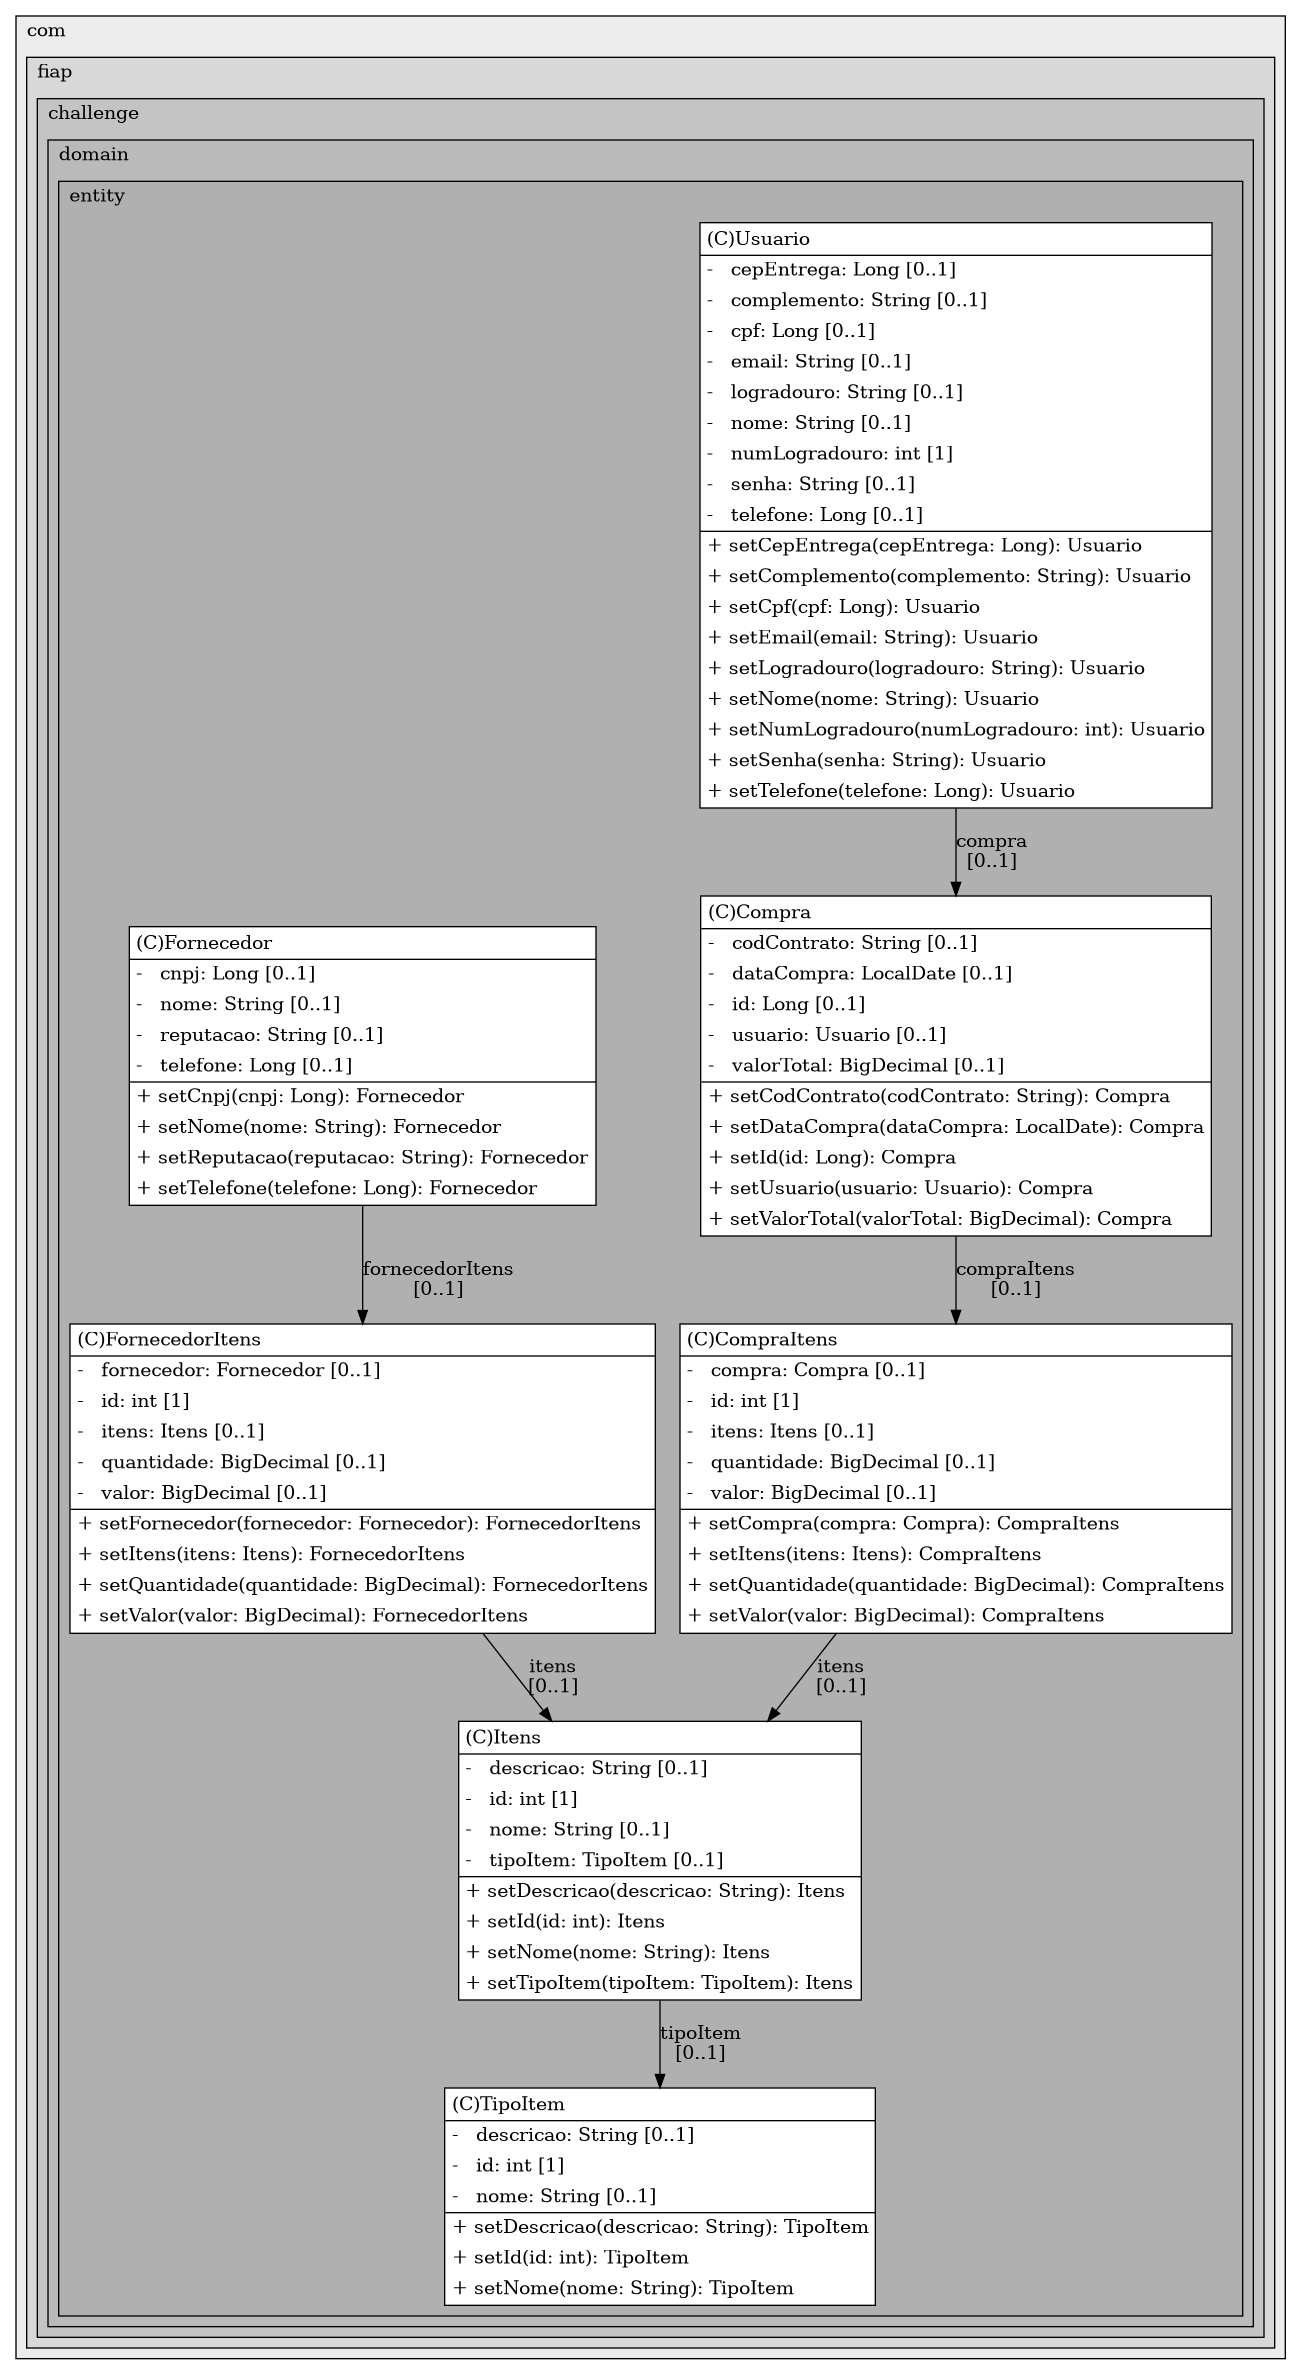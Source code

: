 @startuml

/' diagram meta data start
config=StructureConfiguration;
{
  "projectClassification": {
    "searchMode": "OpenProject", // OpenProject, AllProjects
    "includedProjects": "",
    "pathEndKeywords": "*.impl",
    "isClientPath": "",
    "isClientName": "",
    "isTestPath": "",
    "isTestName": "",
    "isMappingPath": "",
    "isMappingName": "",
    "isDataAccessPath": "",
    "isDataAccessName": "",
    "isDataStructurePath": "",
    "isDataStructureName": "",
    "isInterfaceStructuresPath": "",
    "isInterfaceStructuresName": "",
    "isEntryPointPath": "",
    "isEntryPointName": "",
    "treatFinalFieldsAsMandatory": false
  },
  "graphRestriction": {
    "classPackageExcludeFilter": "",
    "classPackageIncludeFilter": "",
    "classNameExcludeFilter": "",
    "classNameIncludeFilter": "",
    "methodNameExcludeFilter": "",
    "methodNameIncludeFilter": "",
    "removeByInheritance": "", // inheritance/annotation based filtering is done in a second step
    "removeByAnnotation": "",
    "removeByClassPackage": "", // cleanup the graph after inheritance/annotation based filtering is done
    "removeByClassName": "",
    "cutMappings": false,
    "cutEnum": true,
    "cutTests": true,
    "cutClient": true,
    "cutDataAccess": false,
    "cutInterfaceStructures": false,
    "cutDataStructures": false,
    "cutGetterAndSetter": true,
    "cutConstructors": true
  },
  "graphTraversal": {
    "forwardDepth": 10,
    "backwardDepth": 10,
    "classPackageExcludeFilter": "",
    "classPackageIncludeFilter": "",
    "classNameExcludeFilter": "",
    "classNameIncludeFilter": "",
    "methodNameExcludeFilter": "",
    "methodNameIncludeFilter": "",
    "hideMappings": false,
    "hideDataStructures": false,
    "hidePrivateMethods": false,
    "hideInterfaceCalls": false, // indirection: implementation -> interface (is hidden) -> implementation
    "onlyShowApplicationEntryPoints": false, // root node is included
    "useMethodCallsForStructureDiagram": "ForwardOnly" // ForwardOnly, BothDirections, No
  },
  "details": {
    "aggregation": "GroupByClass", // ByClass, GroupByClass, None
    "showClassGenericTypes": true,
    "showMethods": true,
    "showMethodParameterNames": true,
    "showMethodParameterTypes": true,
    "showMethodReturnType": true,
    "showPackageLevels": 5,
    "showDetailedClassStructure": true
  },
  "rootClass": "br.com.fiap.challenge.domain.entity.Itens",
  "extensionCallbackMethod": "Usuario_structure.puml" // qualified.class.name#methodName - signature: public static String method(String)
}
diagram meta data end '/



digraph g {
    rankdir="TB"
    splines=polyline
    

'nodes 
subgraph cluster_98689 { 
   	label=com
	labeljust=l
	fillcolor="#ececec"
	style=filled
   
   subgraph cluster_660573057 { 
   	label=fiap
	labeljust=l
	fillcolor="#d8d8d8"
	style=filled
   
   subgraph cluster_1205924276 { 
   	label=challenge
	labeljust=l
	fillcolor="#c4c4c4"
	style=filled
   
   subgraph cluster_1409545790 { 
   	label=domain
	labeljust=l
	fillcolor="#bababa"
	style=filled
   
   subgraph cluster_1883287955 { 
   	label=entity
	labeljust=l
	fillcolor="#b0b0b0"
	style=filled

Usuario1541195919[
	label=<<TABLE BORDER="1" CELLBORDER="0" CELLPADDING="4" CELLSPACING="0">
<TR><TD ALIGN="LEFT" >(C)Usuario</TD></TR>
<HR/>
<TR><TD ALIGN="LEFT" >-   cepEntrega: Long [0..1]</TD></TR>
<TR><TD ALIGN="LEFT" >-   complemento: String [0..1]</TD></TR>
<TR><TD ALIGN="LEFT" >-   cpf: Long [0..1]</TD></TR>
<TR><TD ALIGN="LEFT" >-   email: String [0..1]</TD></TR>
<TR><TD ALIGN="LEFT" >-   logradouro: String [0..1]</TD></TR>
<TR><TD ALIGN="LEFT" >-   nome: String [0..1]</TD></TR>
<TR><TD ALIGN="LEFT" >-   numLogradouro: int [1]</TD></TR>
<TR><TD ALIGN="LEFT" >-   senha: String [0..1]</TD></TR>
<TR><TD ALIGN="LEFT" >-   telefone: Long [0..1]</TD></TR>
<HR/>
<TR><TD ALIGN="LEFT" >+ setCepEntrega(cepEntrega: Long): Usuario</TD></TR>
<TR><TD ALIGN="LEFT" >+ setComplemento(complemento: String): Usuario</TD></TR>
<TR><TD ALIGN="LEFT" >+ setCpf(cpf: Long): Usuario</TD></TR>
<TR><TD ALIGN="LEFT" >+ setEmail(email: String): Usuario</TD></TR>
<TR><TD ALIGN="LEFT" >+ setLogradouro(logradouro: String): Usuario</TD></TR>
<TR><TD ALIGN="LEFT" >+ setNome(nome: String): Usuario</TD></TR>
<TR><TD ALIGN="LEFT" >+ setNumLogradouro(numLogradouro: int): Usuario</TD></TR>
<TR><TD ALIGN="LEFT" >+ setSenha(senha: String): Usuario</TD></TR>
<TR><TD ALIGN="LEFT" >+ setTelefone(telefone: Long): Usuario</TD></TR>
</TABLE>>
	style=filled
	margin=0
	shape=plaintext
	fillcolor="#FFFFFF"
];

Compra1541195919[
	label=<<TABLE BORDER="1" CELLBORDER="0" CELLPADDING="4" CELLSPACING="0">
<TR><TD ALIGN="LEFT" >(C)Compra</TD></TR>
<HR/>
<TR><TD ALIGN="LEFT" >-   codContrato: String [0..1]</TD></TR>
<TR><TD ALIGN="LEFT" >-   dataCompra: LocalDate [0..1]</TD></TR>
<TR><TD ALIGN="LEFT" >-   id: Long [0..1]</TD></TR>
<TR><TD ALIGN="LEFT" >-   usuario: Usuario [0..1]</TD></TR>
<TR><TD ALIGN="LEFT" >-   valorTotal: BigDecimal [0..1]</TD></TR>
<HR/>
<TR><TD ALIGN="LEFT" >+ setCodContrato(codContrato: String): Compra</TD></TR>
<TR><TD ALIGN="LEFT" >+ setDataCompra(dataCompra: LocalDate): Compra</TD></TR>
<TR><TD ALIGN="LEFT" >+ setId(id: Long): Compra</TD></TR>
<TR><TD ALIGN="LEFT" >+ setUsuario(usuario: Usuario): Compra</TD></TR>
<TR><TD ALIGN="LEFT" >+ setValorTotal(valorTotal: BigDecimal): Compra</TD></TR>
</TABLE>>
	style=filled
	margin=0
	shape=plaintext
	fillcolor="#FFFFFF"
];

   CompraItens1541195919[
	label=<<TABLE BORDER="1" CELLBORDER="0" CELLPADDING="4" CELLSPACING="0">
<TR><TD ALIGN="LEFT" >(C)CompraItens</TD></TR>
<HR/>
<TR><TD ALIGN="LEFT" >-   compra: Compra [0..1]</TD></TR>
<TR><TD ALIGN="LEFT" >-   id: int [1]</TD></TR>
<TR><TD ALIGN="LEFT" >-   itens: Itens [0..1]</TD></TR>
<TR><TD ALIGN="LEFT" >-   quantidade: BigDecimal [0..1]</TD></TR>
<TR><TD ALIGN="LEFT" >-   valor: BigDecimal [0..1]</TD></TR>
<HR/>
<TR><TD ALIGN="LEFT" >+ setCompra(compra: Compra): CompraItens</TD></TR>
<TR><TD ALIGN="LEFT" >+ setItens(itens: Itens): CompraItens</TD></TR>
<TR><TD ALIGN="LEFT" >+ setQuantidade(quantidade: BigDecimal): CompraItens</TD></TR>
<TR><TD ALIGN="LEFT" >+ setValor(valor: BigDecimal): CompraItens</TD></TR>
</TABLE>>
	style=filled
	margin=0
	shape=plaintext
	fillcolor="#FFFFFF"
];

Fornecedor1541195919[
	label=<<TABLE BORDER="1" CELLBORDER="0" CELLPADDING="4" CELLSPACING="0">
<TR><TD ALIGN="LEFT" >(C)Fornecedor</TD></TR>
<HR/>
<TR><TD ALIGN="LEFT" >-   cnpj: Long [0..1]</TD></TR>
<TR><TD ALIGN="LEFT" >-   nome: String [0..1]</TD></TR>
<TR><TD ALIGN="LEFT" >-   reputacao: String [0..1]</TD></TR>
<TR><TD ALIGN="LEFT" >-   telefone: Long [0..1]</TD></TR>
<HR/>
<TR><TD ALIGN="LEFT" >+ setCnpj(cnpj: Long): Fornecedor</TD></TR>
<TR><TD ALIGN="LEFT" >+ setNome(nome: String): Fornecedor</TD></TR>
<TR><TD ALIGN="LEFT" >+ setReputacao(reputacao: String): Fornecedor</TD></TR>
<TR><TD ALIGN="LEFT" >+ setTelefone(telefone: Long): Fornecedor</TD></TR>
</TABLE>>
	style=filled
	margin=0
	shape=plaintext
	fillcolor="#FFFFFF"
];

FornecedorItens1541195919[
	label=<<TABLE BORDER="1" CELLBORDER="0" CELLPADDING="4" CELLSPACING="0">
<TR><TD ALIGN="LEFT" >(C)FornecedorItens</TD></TR>
<HR/>
<TR><TD ALIGN="LEFT" >-   fornecedor: Fornecedor [0..1]</TD></TR>
<TR><TD ALIGN="LEFT" >-   id: int [1]</TD></TR>
<TR><TD ALIGN="LEFT" >-   itens: Itens [0..1]</TD></TR>
<TR><TD ALIGN="LEFT" >-   quantidade: BigDecimal [0..1]</TD></TR>
<TR><TD ALIGN="LEFT" >-   valor: BigDecimal [0..1]</TD></TR>
<HR/>
<TR><TD ALIGN="LEFT" >+ setFornecedor(fornecedor: Fornecedor): FornecedorItens</TD></TR>
<TR><TD ALIGN="LEFT" >+ setItens(itens: Itens): FornecedorItens</TD></TR>
<TR><TD ALIGN="LEFT" >+ setQuantidade(quantidade: BigDecimal): FornecedorItens</TD></TR>
<TR><TD ALIGN="LEFT" >+ setValor(valor: BigDecimal): FornecedorItens</TD></TR>
</TABLE>>
	style=filled
	margin=0
	shape=plaintext
	fillcolor="#FFFFFF"
];

Itens1541195919[
	label=<<TABLE BORDER="1" CELLBORDER="0" CELLPADDING="4" CELLSPACING="0">
<TR><TD ALIGN="LEFT" >(C)Itens</TD></TR>
<HR/>
<TR><TD ALIGN="LEFT" >-   descricao: String [0..1]</TD></TR>
<TR><TD ALIGN="LEFT" >-   id: int [1]</TD></TR>
<TR><TD ALIGN="LEFT" >-   nome: String [0..1]</TD></TR>
<TR><TD ALIGN="LEFT" >-   tipoItem: TipoItem [0..1]</TD></TR>
<HR/>
<TR><TD ALIGN="LEFT" >+ setDescricao(descricao: String): Itens</TD></TR>
<TR><TD ALIGN="LEFT" >+ setId(id: int): Itens</TD></TR>
<TR><TD ALIGN="LEFT" >+ setNome(nome: String): Itens</TD></TR>
<TR><TD ALIGN="LEFT" >+ setTipoItem(tipoItem: TipoItem): Itens</TD></TR>
</TABLE>>
	style=filled
	margin=0
	shape=plaintext
	fillcolor="#FFFFFF"
];

TipoItem1541195919[
	label=<<TABLE BORDER="1" CELLBORDER="0" CELLPADDING="4" CELLSPACING="0">
<TR><TD ALIGN="LEFT" >(C)TipoItem</TD></TR>
<HR/>
<TR><TD ALIGN="LEFT" >-   descricao: String [0..1]</TD></TR>
<TR><TD ALIGN="LEFT" >-   id: int [1]</TD></TR>
<TR><TD ALIGN="LEFT" >-   nome: String [0..1]</TD></TR>
<HR/>
<TR><TD ALIGN="LEFT" >+ setDescricao(descricao: String): TipoItem</TD></TR>
<TR><TD ALIGN="LEFT" >+ setId(id: int): TipoItem</TD></TR>
<TR><TD ALIGN="LEFT" >+ setNome(nome: String): TipoItem</TD></TR>
</TABLE>>
	style=filled
	margin=0
	shape=plaintext
	fillcolor="#FFFFFF"
];
} 
} 
} 
} 
} 

'edges    
Fornecedor1541195919 -> FornecedorItens1541195919[label="fornecedorItens
[0..1]"];
Usuario1541195919 -> Compra1541195919[label="compra
[0..1]"];
Compra1541195919 -> CompraItens1541195919[label="compraItens
[0..1]"];
CompraItens1541195919 -> Itens1541195919[label="itens
[0..1]"];
FornecedorItens1541195919 -> Itens1541195919[label="itens
[0..1]"];
Itens1541195919 -> TipoItem1541195919[label="tipoItem
[0..1]"];
    
}
@enduml
